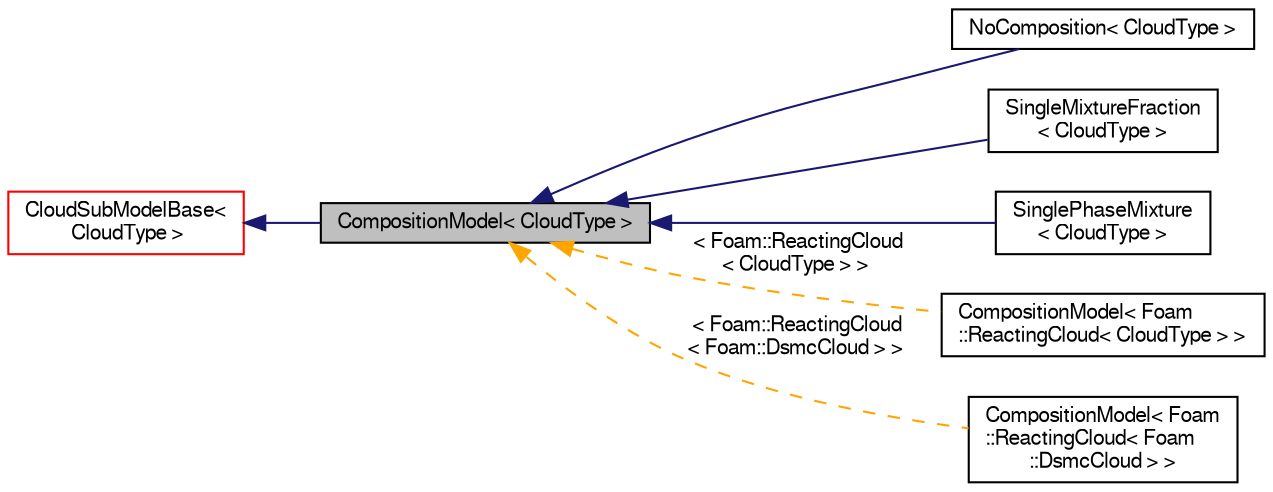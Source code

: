 digraph "CompositionModel&lt; CloudType &gt;"
{
  bgcolor="transparent";
  edge [fontname="FreeSans",fontsize="10",labelfontname="FreeSans",labelfontsize="10"];
  node [fontname="FreeSans",fontsize="10",shape=record];
  rankdir="LR";
  Node0 [label="CompositionModel\< CloudType \>",height=0.2,width=0.4,color="black", fillcolor="grey75", style="filled", fontcolor="black"];
  Node1 -> Node0 [dir="back",color="midnightblue",fontsize="10",style="solid",fontname="FreeSans"];
  Node1 [label="CloudSubModelBase\<\l CloudType \>",height=0.2,width=0.4,color="red",URL="$a24006.html",tooltip="Base class for cloud sub-models. "];
  Node0 -> Node3 [dir="back",color="midnightblue",fontsize="10",style="solid",fontname="FreeSans"];
  Node3 [label="NoComposition\< CloudType \>",height=0.2,width=0.4,color="black",URL="$a24294.html",tooltip="Dummy class for &#39;none&#39; option - will raise an error if any functions are called that require return v..."];
  Node0 -> Node4 [dir="back",color="midnightblue",fontsize="10",style="solid",fontname="FreeSans"];
  Node4 [label="SingleMixtureFraction\l\< CloudType \>",height=0.2,width=0.4,color="black",URL="$a24298.html",tooltip="Templated parcel multi-phase, multi-component class. "];
  Node0 -> Node5 [dir="back",color="midnightblue",fontsize="10",style="solid",fontname="FreeSans"];
  Node5 [label="SinglePhaseMixture\l\< CloudType \>",height=0.2,width=0.4,color="black",URL="$a24302.html",tooltip="Templated parcel single phase, multi-component class. "];
  Node0 -> Node6 [dir="back",color="orange",fontsize="10",style="dashed",label=" \< Foam::ReactingCloud\l\< CloudType \> \>" ,fontname="FreeSans"];
  Node6 [label="CompositionModel\< Foam\l::ReactingCloud\< CloudType \> \>",height=0.2,width=0.4,color="black",URL="$a23806.html"];
  Node0 -> Node7 [dir="back",color="orange",fontsize="10",style="dashed",label=" \< Foam::ReactingCloud\l\< Foam::DsmcCloud \> \>" ,fontname="FreeSans"];
  Node7 [label="CompositionModel\< Foam\l::ReactingCloud\< Foam\l::DsmcCloud \> \>",height=0.2,width=0.4,color="black",URL="$a23806.html"];
}
